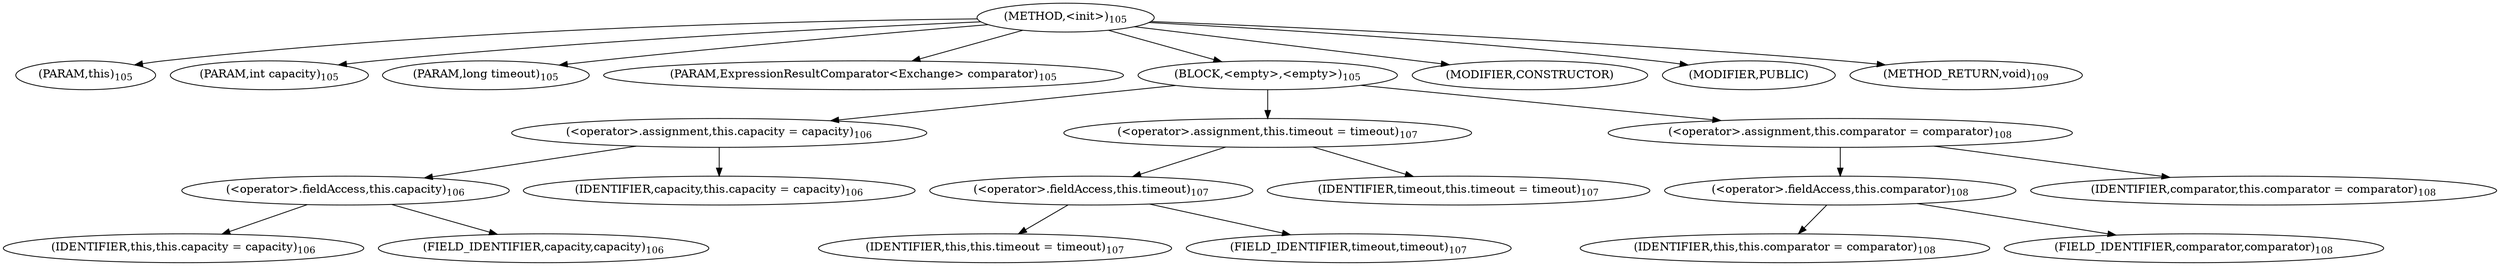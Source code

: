 digraph "&lt;init&gt;" {  
"70" [label = <(METHOD,&lt;init&gt;)<SUB>105</SUB>> ]
"8" [label = <(PARAM,this)<SUB>105</SUB>> ]
"71" [label = <(PARAM,int capacity)<SUB>105</SUB>> ]
"72" [label = <(PARAM,long timeout)<SUB>105</SUB>> ]
"73" [label = <(PARAM,ExpressionResultComparator&lt;Exchange&gt; comparator)<SUB>105</SUB>> ]
"74" [label = <(BLOCK,&lt;empty&gt;,&lt;empty&gt;)<SUB>105</SUB>> ]
"75" [label = <(&lt;operator&gt;.assignment,this.capacity = capacity)<SUB>106</SUB>> ]
"76" [label = <(&lt;operator&gt;.fieldAccess,this.capacity)<SUB>106</SUB>> ]
"7" [label = <(IDENTIFIER,this,this.capacity = capacity)<SUB>106</SUB>> ]
"77" [label = <(FIELD_IDENTIFIER,capacity,capacity)<SUB>106</SUB>> ]
"78" [label = <(IDENTIFIER,capacity,this.capacity = capacity)<SUB>106</SUB>> ]
"79" [label = <(&lt;operator&gt;.assignment,this.timeout = timeout)<SUB>107</SUB>> ]
"80" [label = <(&lt;operator&gt;.fieldAccess,this.timeout)<SUB>107</SUB>> ]
"9" [label = <(IDENTIFIER,this,this.timeout = timeout)<SUB>107</SUB>> ]
"81" [label = <(FIELD_IDENTIFIER,timeout,timeout)<SUB>107</SUB>> ]
"82" [label = <(IDENTIFIER,timeout,this.timeout = timeout)<SUB>107</SUB>> ]
"83" [label = <(&lt;operator&gt;.assignment,this.comparator = comparator)<SUB>108</SUB>> ]
"84" [label = <(&lt;operator&gt;.fieldAccess,this.comparator)<SUB>108</SUB>> ]
"10" [label = <(IDENTIFIER,this,this.comparator = comparator)<SUB>108</SUB>> ]
"85" [label = <(FIELD_IDENTIFIER,comparator,comparator)<SUB>108</SUB>> ]
"86" [label = <(IDENTIFIER,comparator,this.comparator = comparator)<SUB>108</SUB>> ]
"87" [label = <(MODIFIER,CONSTRUCTOR)> ]
"88" [label = <(MODIFIER,PUBLIC)> ]
"89" [label = <(METHOD_RETURN,void)<SUB>109</SUB>> ]
  "70" -> "8" 
  "70" -> "71" 
  "70" -> "72" 
  "70" -> "73" 
  "70" -> "74" 
  "70" -> "87" 
  "70" -> "88" 
  "70" -> "89" 
  "74" -> "75" 
  "74" -> "79" 
  "74" -> "83" 
  "75" -> "76" 
  "75" -> "78" 
  "76" -> "7" 
  "76" -> "77" 
  "79" -> "80" 
  "79" -> "82" 
  "80" -> "9" 
  "80" -> "81" 
  "83" -> "84" 
  "83" -> "86" 
  "84" -> "10" 
  "84" -> "85" 
}
